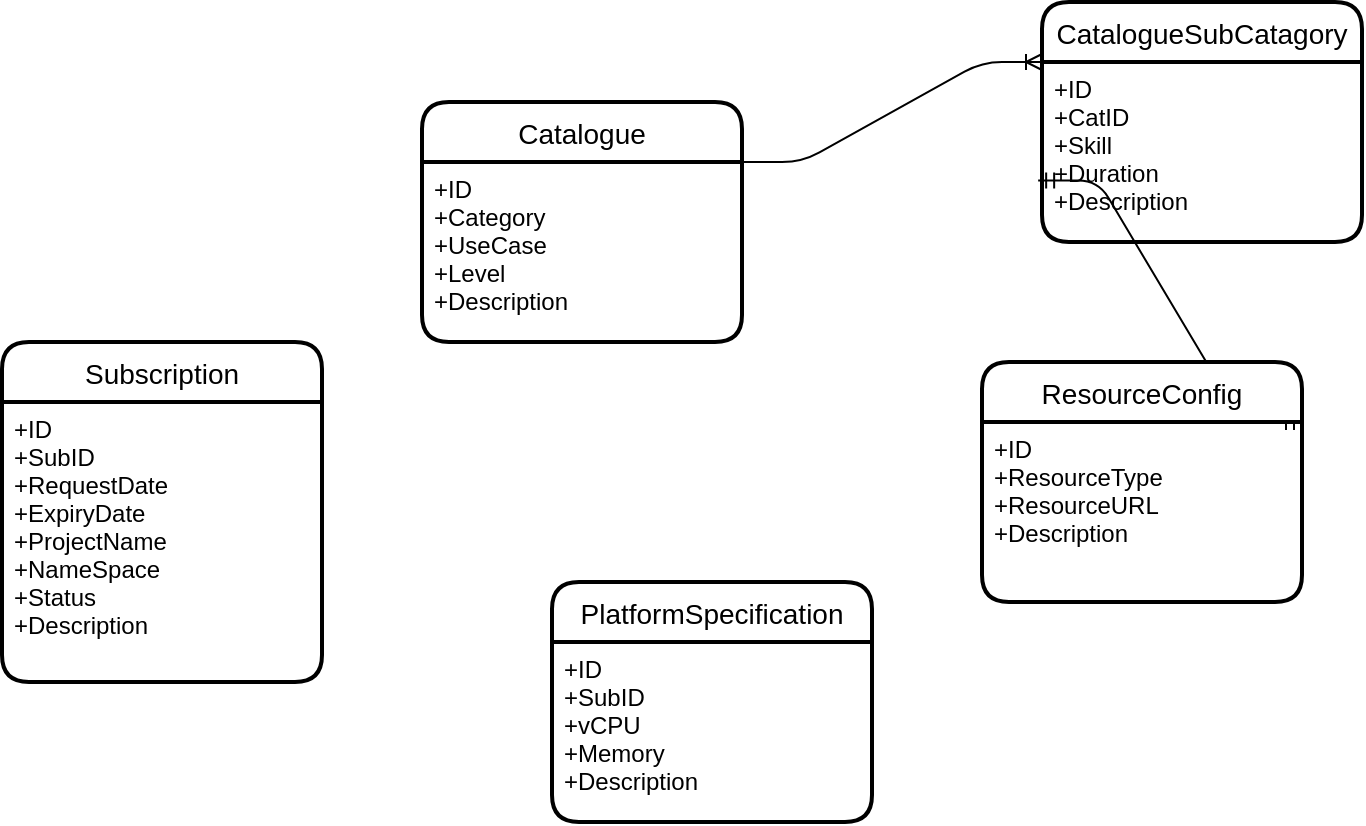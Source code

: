 <mxfile version="13.7.3" type="github">
  <diagram id="gsMrObz3b9oR-D44nO-9" name="Page-1">
    <mxGraphModel dx="782" dy="1569" grid="1" gridSize="10" guides="1" tooltips="1" connect="1" arrows="1" fold="1" page="1" pageScale="1" pageWidth="850" pageHeight="1100" math="0" shadow="0">
      <root>
        <mxCell id="0" />
        <mxCell id="1" parent="0" />
        <mxCell id="1NBpaKQcDpMzkzBOT2tJ-1" value="Catalogue" style="swimlane;childLayout=stackLayout;horizontal=1;startSize=30;horizontalStack=0;rounded=1;fontSize=14;fontStyle=0;strokeWidth=2;resizeParent=0;resizeLast=1;shadow=0;dashed=0;align=center;" parent="1" vertex="1">
          <mxGeometry x="280" y="40" width="160" height="120" as="geometry">
            <mxRectangle x="280" y="40" width="100" height="30" as="alternateBounds" />
          </mxGeometry>
        </mxCell>
        <mxCell id="1NBpaKQcDpMzkzBOT2tJ-2" value="+ID&#xa;+Category&#xa;+UseCase&#xa;+Level&#xa;+Description" style="align=left;strokeColor=none;fillColor=none;spacingLeft=4;fontSize=12;verticalAlign=top;resizable=0;rotatable=0;part=1;" parent="1NBpaKQcDpMzkzBOT2tJ-1" vertex="1">
          <mxGeometry y="30" width="160" height="90" as="geometry" />
        </mxCell>
        <mxCell id="1NBpaKQcDpMzkzBOT2tJ-29" value="" style="edgeStyle=entityRelationEdgeStyle;fontSize=12;html=1;endArrow=ERoneToMany;entryX=0;entryY=0.25;entryDx=0;entryDy=0;" parent="1" target="1NBpaKQcDpMzkzBOT2tJ-6" edge="1">
          <mxGeometry width="100" height="100" relative="1" as="geometry">
            <mxPoint x="440" y="70" as="sourcePoint" />
            <mxPoint x="570" y="40" as="targetPoint" />
          </mxGeometry>
        </mxCell>
        <mxCell id="1NBpaKQcDpMzkzBOT2tJ-31" value="" style="edgeStyle=entityRelationEdgeStyle;fontSize=12;html=1;endArrow=ERmandOne;startArrow=ERmandOne;entryX=-0.012;entryY=0.659;entryDx=0;entryDy=0;entryPerimeter=0;exitX=1;exitY=0;exitDx=0;exitDy=0;" parent="1" source="1NBpaKQcDpMzkzBOT2tJ-24" target="1NBpaKQcDpMzkzBOT2tJ-7" edge="1">
          <mxGeometry width="100" height="100" relative="1" as="geometry">
            <mxPoint x="630" y="220" as="sourcePoint" />
            <mxPoint x="730" y="120" as="targetPoint" />
          </mxGeometry>
        </mxCell>
        <mxCell id="1NBpaKQcDpMzkzBOT2tJ-6" value="CatalogueSubCatagory" style="swimlane;childLayout=stackLayout;horizontal=1;startSize=30;horizontalStack=0;rounded=1;fontSize=14;fontStyle=0;strokeWidth=2;resizeParent=0;resizeLast=1;shadow=0;dashed=0;align=center;" parent="1" vertex="1">
          <mxGeometry x="590" y="-10" width="160" height="120" as="geometry">
            <mxRectangle x="340" y="130" width="110" height="30" as="alternateBounds" />
          </mxGeometry>
        </mxCell>
        <mxCell id="1NBpaKQcDpMzkzBOT2tJ-7" value="+ID&#xa;+CatID&#xa;+Skill&#xa;+Duration&#xa;+Description" style="align=left;strokeColor=none;fillColor=none;spacingLeft=4;fontSize=12;verticalAlign=top;resizable=0;rotatable=0;part=1;" parent="1NBpaKQcDpMzkzBOT2tJ-6" vertex="1">
          <mxGeometry y="30" width="160" height="90" as="geometry" />
        </mxCell>
        <mxCell id="1NBpaKQcDpMzkzBOT2tJ-23" value="ResourceConfig" style="swimlane;childLayout=stackLayout;horizontal=1;startSize=30;horizontalStack=0;rounded=1;fontSize=14;fontStyle=0;strokeWidth=2;resizeParent=0;resizeLast=1;shadow=0;dashed=0;align=center;" parent="1" vertex="1">
          <mxGeometry x="560" y="170" width="160" height="120" as="geometry">
            <mxRectangle x="100" y="190" width="110" height="30" as="alternateBounds" />
          </mxGeometry>
        </mxCell>
        <mxCell id="1NBpaKQcDpMzkzBOT2tJ-24" value="+ID&#xa;+ResourceType&#xa;+ResourceURL&#xa;+Description" style="align=left;strokeColor=none;fillColor=none;spacingLeft=4;fontSize=12;verticalAlign=top;resizable=0;rotatable=0;part=1;" parent="1NBpaKQcDpMzkzBOT2tJ-23" vertex="1">
          <mxGeometry y="30" width="160" height="90" as="geometry" />
        </mxCell>
        <mxCell id="1NBpaKQcDpMzkzBOT2tJ-8" value="PlatformSpecification" style="swimlane;childLayout=stackLayout;horizontal=1;startSize=30;horizontalStack=0;rounded=1;fontSize=14;fontStyle=0;strokeWidth=2;resizeParent=0;resizeLast=1;shadow=0;dashed=0;align=center;" parent="1" vertex="1">
          <mxGeometry x="345" y="280" width="160" height="120" as="geometry">
            <mxRectangle x="520" y="280" width="110" height="30" as="alternateBounds" />
          </mxGeometry>
        </mxCell>
        <mxCell id="1NBpaKQcDpMzkzBOT2tJ-9" value="+ID&#xa;+SubID&#xa;+vCPU&#xa;+Memory&#xa;+Description" style="align=left;strokeColor=none;fillColor=none;spacingLeft=4;fontSize=12;verticalAlign=top;resizable=0;rotatable=0;part=1;" parent="1NBpaKQcDpMzkzBOT2tJ-8" vertex="1">
          <mxGeometry y="30" width="160" height="90" as="geometry" />
        </mxCell>
        <mxCell id="1NBpaKQcDpMzkzBOT2tJ-25" value="Subscription" style="swimlane;childLayout=stackLayout;horizontal=1;startSize=30;horizontalStack=0;rounded=1;fontSize=14;fontStyle=0;strokeWidth=2;resizeParent=0;resizeLast=1;shadow=0;dashed=0;align=center;" parent="1" vertex="1">
          <mxGeometry x="70" y="160" width="160" height="170" as="geometry">
            <mxRectangle x="260" y="250" width="110" height="30" as="alternateBounds" />
          </mxGeometry>
        </mxCell>
        <mxCell id="1NBpaKQcDpMzkzBOT2tJ-26" value="+ID&#xa;+SubID&#xa;+RequestDate&#xa;+ExpiryDate&#xa;+ProjectName&#xa;+NameSpace&#xa;+Status&#xa;+Description" style="align=left;strokeColor=none;fillColor=none;spacingLeft=4;fontSize=12;verticalAlign=top;resizable=0;rotatable=0;part=1;" parent="1NBpaKQcDpMzkzBOT2tJ-25" vertex="1">
          <mxGeometry y="30" width="160" height="140" as="geometry" />
        </mxCell>
      </root>
    </mxGraphModel>
  </diagram>
</mxfile>
